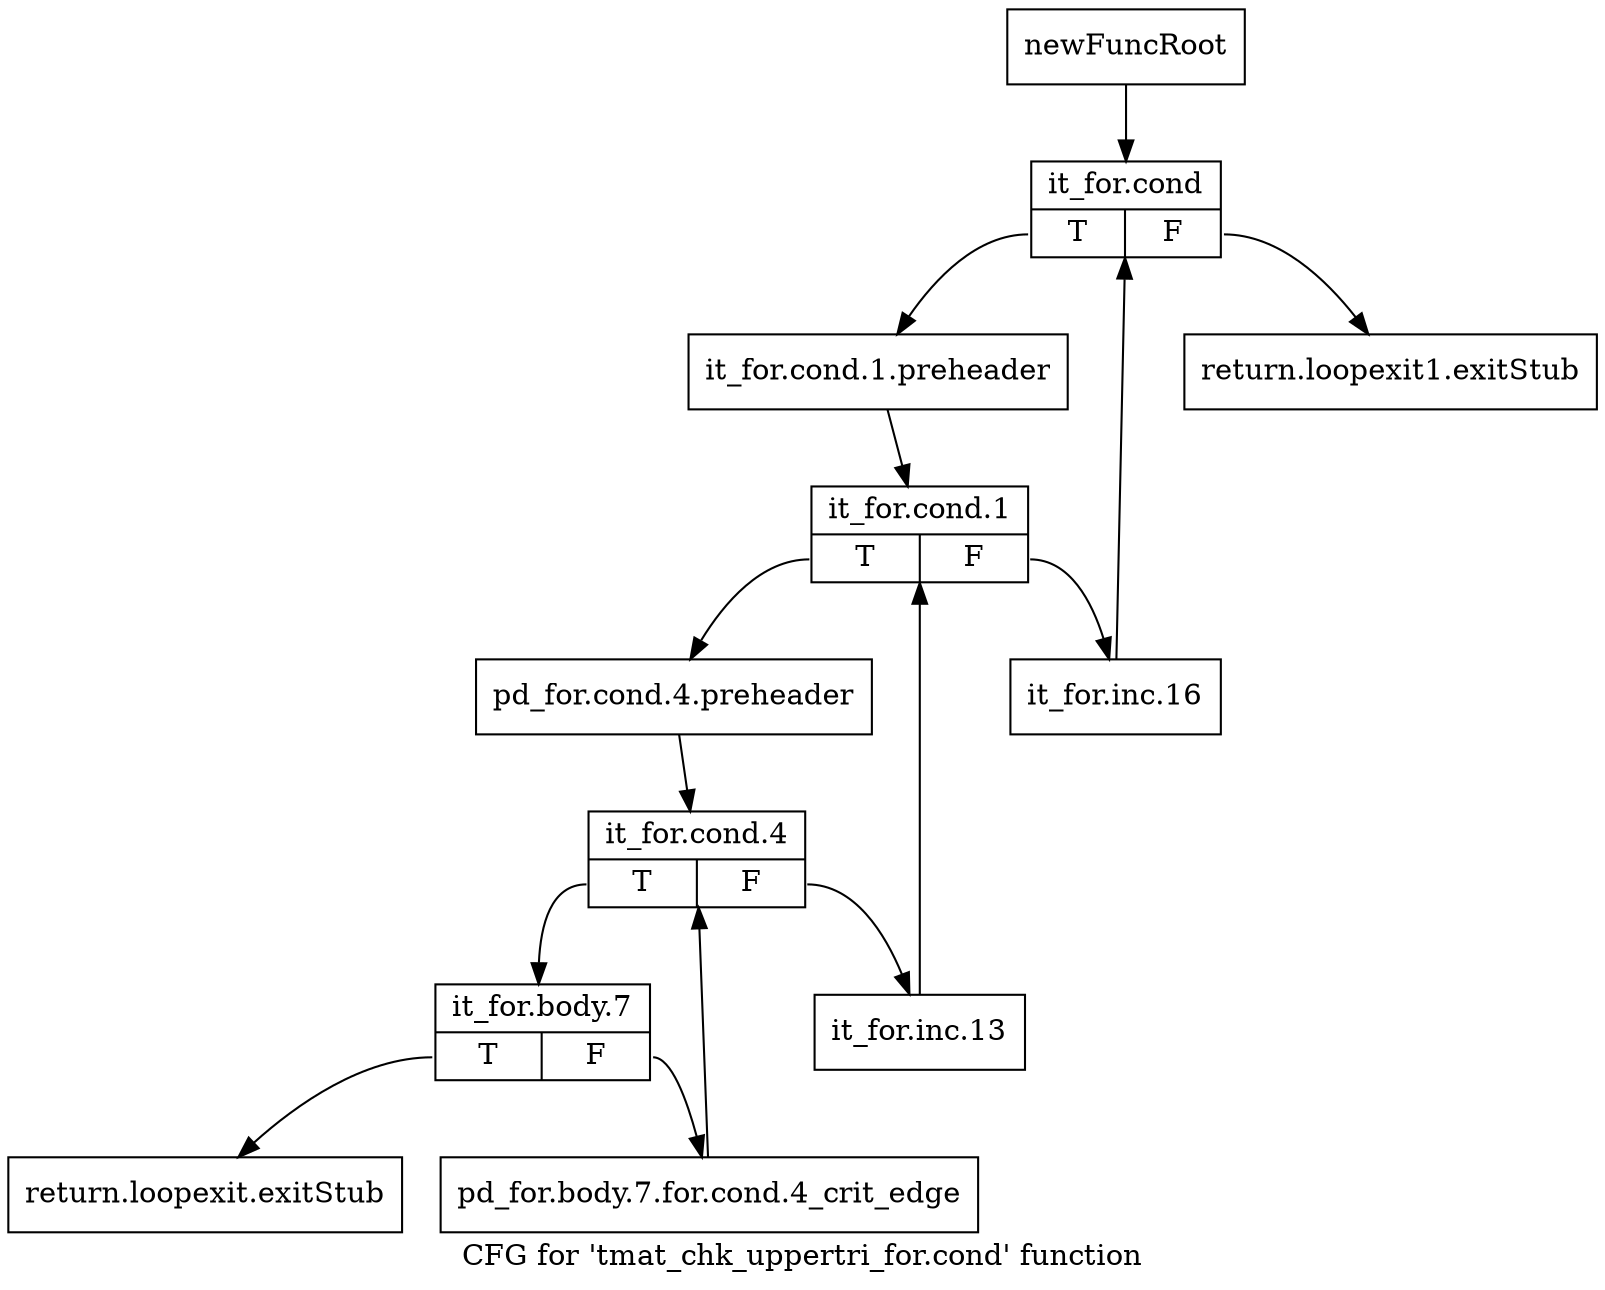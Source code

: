digraph "CFG for 'tmat_chk_uppertri_for.cond' function" {
	label="CFG for 'tmat_chk_uppertri_for.cond' function";

	Node0x133cd40 [shape=record,label="{newFuncRoot}"];
	Node0x133cd40 -> Node0x1343940;
	Node0x13438a0 [shape=record,label="{return.loopexit1.exitStub}"];
	Node0x13438f0 [shape=record,label="{return.loopexit.exitStub}"];
	Node0x1343940 [shape=record,label="{it_for.cond|{<s0>T|<s1>F}}"];
	Node0x1343940:s0 -> Node0x1343990;
	Node0x1343940:s1 -> Node0x13438a0;
	Node0x1343990 [shape=record,label="{it_for.cond.1.preheader}"];
	Node0x1343990 -> Node0x1344a30;
	Node0x1344a30 [shape=record,label="{it_for.cond.1|{<s0>T|<s1>F}}"];
	Node0x1344a30:s0 -> Node0x1344ad0;
	Node0x1344a30:s1 -> Node0x1344a80;
	Node0x1344a80 [shape=record,label="{it_for.inc.16}"];
	Node0x1344a80 -> Node0x1343940;
	Node0x1344ad0 [shape=record,label="{pd_for.cond.4.preheader}"];
	Node0x1344ad0 -> Node0x1344b20;
	Node0x1344b20 [shape=record,label="{it_for.cond.4|{<s0>T|<s1>F}}"];
	Node0x1344b20:s0 -> Node0x1344bc0;
	Node0x1344b20:s1 -> Node0x1344b70;
	Node0x1344b70 [shape=record,label="{it_for.inc.13}"];
	Node0x1344b70 -> Node0x1344a30;
	Node0x1344bc0 [shape=record,label="{it_for.body.7|{<s0>T|<s1>F}}"];
	Node0x1344bc0:s0 -> Node0x13438f0;
	Node0x1344bc0:s1 -> Node0x1344c10;
	Node0x1344c10 [shape=record,label="{pd_for.body.7.for.cond.4_crit_edge}"];
	Node0x1344c10 -> Node0x1344b20;
}
